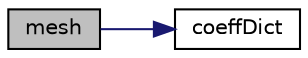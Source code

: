 digraph "mesh"
{
  bgcolor="transparent";
  edge [fontname="Helvetica",fontsize="10",labelfontname="Helvetica",labelfontsize="10"];
  node [fontname="Helvetica",fontsize="10",shape=record];
  rankdir="LR";
  Node96 [label="mesh",height=0.2,width=0.4,color="black", fillcolor="grey75", style="filled", fontcolor="black"];
  Node96 -> Node97 [color="midnightblue",fontsize="10",style="solid",fontname="Helvetica"];
  Node97 [label="coeffDict",height=0.2,width=0.4,color="black",URL="$a32397.html#a4826d744bf9cc04e4730c56b0acdaa6f",tooltip="Const access to the coefficients dictionary. "];
}
